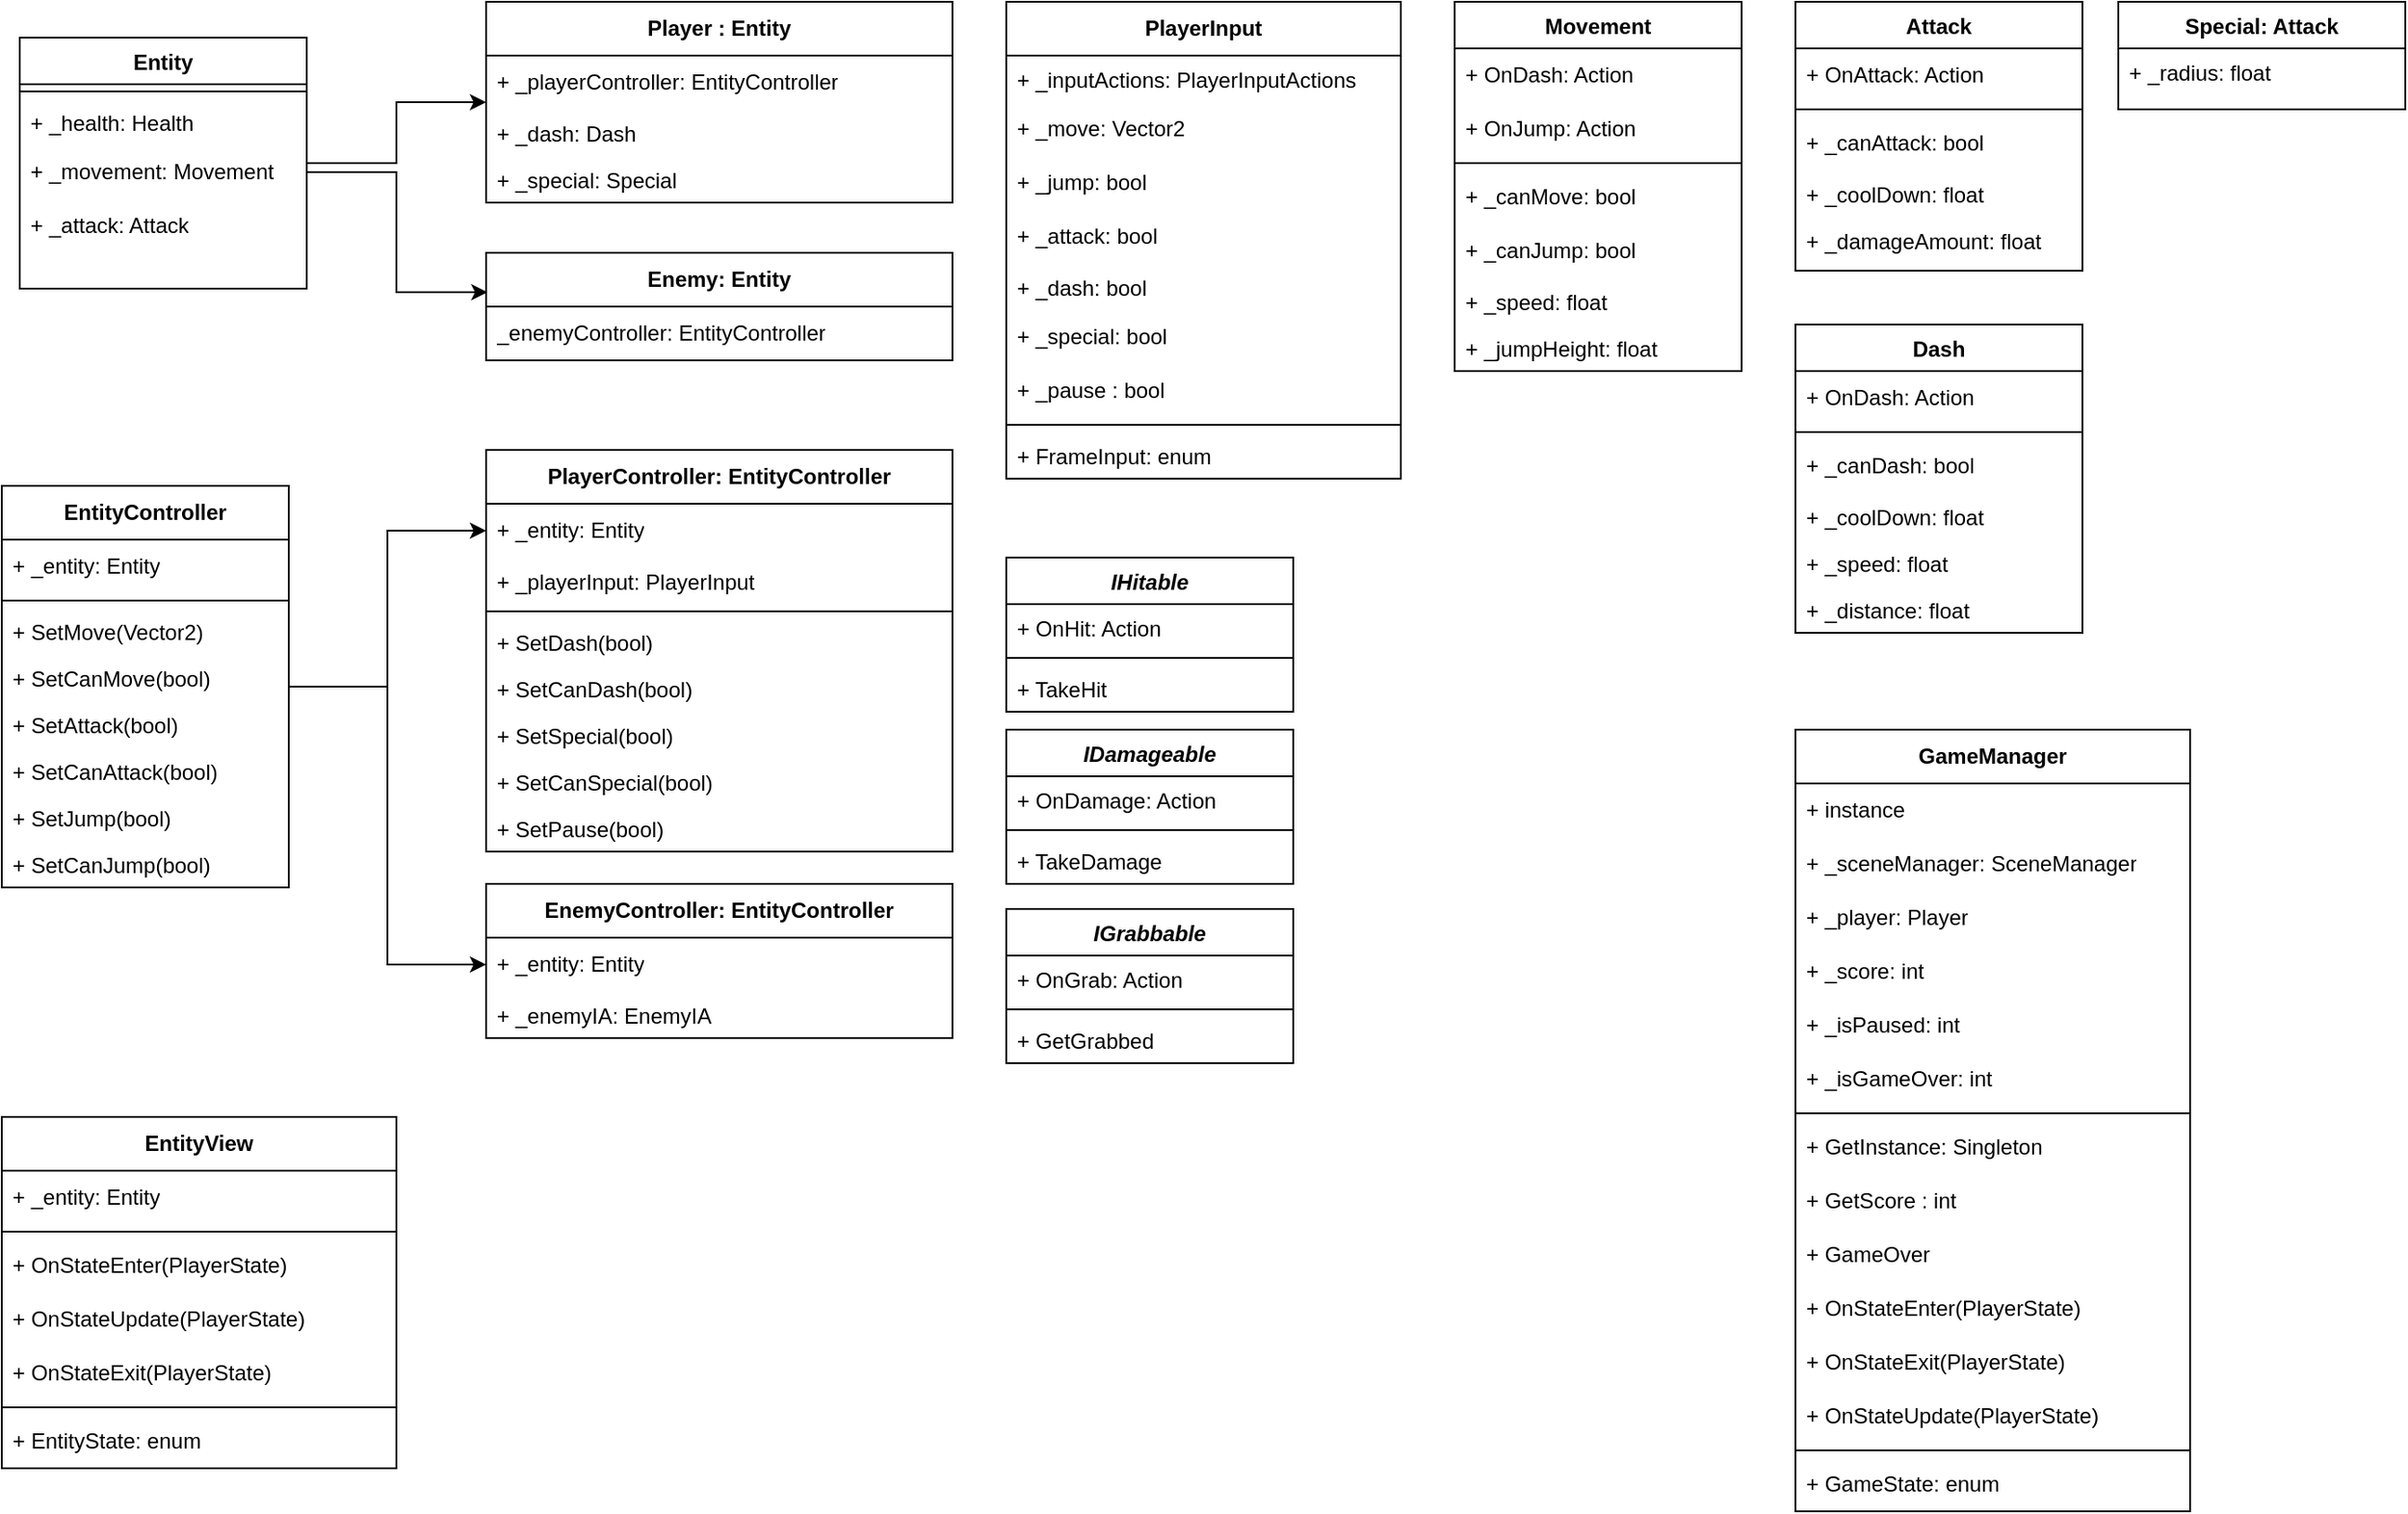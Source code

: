 <mxfile version="22.1.1" type="github">
  <diagram id="C5RBs43oDa-KdzZeNtuy" name="Page-1">
    <mxGraphModel dx="1434" dy="790" grid="1" gridSize="10" guides="1" tooltips="1" connect="1" arrows="1" fold="1" page="1" pageScale="1" pageWidth="827" pageHeight="1169" math="0" shadow="0">
      <root>
        <mxCell id="WIyWlLk6GJQsqaUBKTNV-0" />
        <mxCell id="WIyWlLk6GJQsqaUBKTNV-1" parent="WIyWlLk6GJQsqaUBKTNV-0" />
        <mxCell id="OidEc1CgMwrVslhreNSF-86" style="edgeStyle=orthogonalEdgeStyle;rounded=0;orthogonalLoop=1;jettySize=auto;html=1;exitX=1;exitY=0.5;exitDx=0;exitDy=0;" edge="1" parent="WIyWlLk6GJQsqaUBKTNV-1" source="zkfFHV4jXpPFQw0GAbJ--0" target="NKz7Ce9djxENSBI0j_IO-6">
          <mxGeometry relative="1" as="geometry" />
        </mxCell>
        <mxCell id="zkfFHV4jXpPFQw0GAbJ--0" value="Entity" style="swimlane;fontStyle=1;align=center;verticalAlign=top;childLayout=stackLayout;horizontal=1;startSize=26;horizontalStack=0;resizeParent=1;resizeLast=0;collapsible=1;marginBottom=0;rounded=0;shadow=0;strokeWidth=1;" parent="WIyWlLk6GJQsqaUBKTNV-1" vertex="1">
          <mxGeometry x="50" y="110" width="160" height="140" as="geometry">
            <mxRectangle x="230" y="140" width="160" height="26" as="alternateBounds" />
          </mxGeometry>
        </mxCell>
        <mxCell id="OidEc1CgMwrVslhreNSF-20" value="" style="line;strokeWidth=1;fillColor=none;align=left;verticalAlign=middle;spacingTop=-1;spacingLeft=3;spacingRight=3;rotatable=0;labelPosition=right;points=[];portConstraint=eastwest;strokeColor=inherit;" vertex="1" parent="zkfFHV4jXpPFQw0GAbJ--0">
          <mxGeometry y="26" width="160" height="8" as="geometry" />
        </mxCell>
        <mxCell id="zkfFHV4jXpPFQw0GAbJ--3" value="+ _health: Health" style="text;align=left;verticalAlign=top;spacingLeft=4;spacingRight=4;overflow=hidden;rotatable=0;points=[[0,0.5],[1,0.5]];portConstraint=eastwest;rounded=0;shadow=0;html=0;" parent="zkfFHV4jXpPFQw0GAbJ--0" vertex="1">
          <mxGeometry y="34" width="160" height="26" as="geometry" />
        </mxCell>
        <mxCell id="NKz7Ce9djxENSBI0j_IO-10" value="+ _movement: Movement" style="text;strokeColor=none;fillColor=none;align=left;verticalAlign=middle;spacingLeft=4;spacingRight=4;overflow=hidden;points=[[0,0.5],[1,0.5]];portConstraint=eastwest;rotatable=0;whiteSpace=wrap;html=1;" parent="zkfFHV4jXpPFQw0GAbJ--0" vertex="1">
          <mxGeometry y="60" width="160" height="30" as="geometry" />
        </mxCell>
        <mxCell id="OidEc1CgMwrVslhreNSF-67" value="+ _attack: Attack" style="text;strokeColor=none;fillColor=none;align=left;verticalAlign=middle;spacingLeft=4;spacingRight=4;overflow=hidden;points=[[0,0.5],[1,0.5]];portConstraint=eastwest;rotatable=0;whiteSpace=wrap;html=1;" vertex="1" parent="zkfFHV4jXpPFQw0GAbJ--0">
          <mxGeometry y="90" width="160" height="30" as="geometry" />
        </mxCell>
        <mxCell id="NKz7Ce9djxENSBI0j_IO-6" value="&lt;b&gt;Player : Entity&lt;/b&gt;" style="swimlane;fontStyle=0;childLayout=stackLayout;horizontal=1;startSize=30;horizontalStack=0;resizeParent=1;resizeParentMax=0;resizeLast=0;collapsible=1;marginBottom=0;whiteSpace=wrap;html=1;" parent="WIyWlLk6GJQsqaUBKTNV-1" vertex="1">
          <mxGeometry x="310" y="90" width="260" height="112" as="geometry" />
        </mxCell>
        <mxCell id="NKz7Ce9djxENSBI0j_IO-7" value="+ _playerController: EntityController" style="text;strokeColor=none;fillColor=none;align=left;verticalAlign=middle;spacingLeft=4;spacingRight=4;overflow=hidden;points=[[0,0.5],[1,0.5]];portConstraint=eastwest;rotatable=0;whiteSpace=wrap;html=1;" parent="NKz7Ce9djxENSBI0j_IO-6" vertex="1">
          <mxGeometry y="30" width="260" height="30" as="geometry" />
        </mxCell>
        <mxCell id="OidEc1CgMwrVslhreNSF-88" value="+ _dash: Dash" style="text;strokeColor=none;fillColor=none;align=left;verticalAlign=top;spacingLeft=4;spacingRight=4;overflow=hidden;rotatable=0;points=[[0,0.5],[1,0.5]];portConstraint=eastwest;whiteSpace=wrap;html=1;" vertex="1" parent="NKz7Ce9djxENSBI0j_IO-6">
          <mxGeometry y="60" width="260" height="26" as="geometry" />
        </mxCell>
        <mxCell id="OidEc1CgMwrVslhreNSF-109" value="+ _special: Special" style="text;strokeColor=none;fillColor=none;align=left;verticalAlign=top;spacingLeft=4;spacingRight=4;overflow=hidden;rotatable=0;points=[[0,0.5],[1,0.5]];portConstraint=eastwest;whiteSpace=wrap;html=1;" vertex="1" parent="NKz7Ce9djxENSBI0j_IO-6">
          <mxGeometry y="86" width="260" height="26" as="geometry" />
        </mxCell>
        <mxCell id="OidEc1CgMwrVslhreNSF-74" style="edgeStyle=orthogonalEdgeStyle;rounded=0;orthogonalLoop=1;jettySize=auto;html=1;exitX=1;exitY=0.5;exitDx=0;exitDy=0;entryX=0;entryY=0.5;entryDx=0;entryDy=0;" edge="1" parent="WIyWlLk6GJQsqaUBKTNV-1" source="NKz7Ce9djxENSBI0j_IO-11" target="OidEc1CgMwrVslhreNSF-54">
          <mxGeometry relative="1" as="geometry" />
        </mxCell>
        <mxCell id="OidEc1CgMwrVslhreNSF-75" style="edgeStyle=orthogonalEdgeStyle;rounded=0;orthogonalLoop=1;jettySize=auto;html=1;exitX=1;exitY=0.5;exitDx=0;exitDy=0;entryX=0;entryY=0.5;entryDx=0;entryDy=0;" edge="1" parent="WIyWlLk6GJQsqaUBKTNV-1" source="NKz7Ce9djxENSBI0j_IO-11" target="OidEc1CgMwrVslhreNSF-70">
          <mxGeometry relative="1" as="geometry" />
        </mxCell>
        <mxCell id="NKz7Ce9djxENSBI0j_IO-11" value="&lt;b&gt;EntityController&lt;/b&gt;" style="swimlane;fontStyle=0;childLayout=stackLayout;horizontal=1;startSize=30;horizontalStack=0;resizeParent=1;resizeParentMax=0;resizeLast=0;collapsible=1;marginBottom=0;whiteSpace=wrap;html=1;" parent="WIyWlLk6GJQsqaUBKTNV-1" vertex="1">
          <mxGeometry x="40" y="360" width="160" height="224" as="geometry" />
        </mxCell>
        <mxCell id="NKz7Ce9djxENSBI0j_IO-15" value="+ _entity: Entity" style="text;strokeColor=none;fillColor=none;align=left;verticalAlign=middle;spacingLeft=4;spacingRight=4;overflow=hidden;points=[[0,0.5],[1,0.5]];portConstraint=eastwest;rotatable=0;whiteSpace=wrap;html=1;" parent="NKz7Ce9djxENSBI0j_IO-11" vertex="1">
          <mxGeometry y="30" width="160" height="30" as="geometry" />
        </mxCell>
        <mxCell id="OidEc1CgMwrVslhreNSF-79" value="" style="line;strokeWidth=1;fillColor=none;align=left;verticalAlign=middle;spacingTop=-1;spacingLeft=3;spacingRight=3;rotatable=0;labelPosition=right;points=[];portConstraint=eastwest;strokeColor=inherit;" vertex="1" parent="NKz7Ce9djxENSBI0j_IO-11">
          <mxGeometry y="60" width="160" height="8" as="geometry" />
        </mxCell>
        <mxCell id="OidEc1CgMwrVslhreNSF-76" value="+ SetMove(Vector2)" style="text;strokeColor=none;fillColor=none;align=left;verticalAlign=top;spacingLeft=4;spacingRight=4;overflow=hidden;rotatable=0;points=[[0,0.5],[1,0.5]];portConstraint=eastwest;whiteSpace=wrap;html=1;" vertex="1" parent="NKz7Ce9djxENSBI0j_IO-11">
          <mxGeometry y="68" width="160" height="26" as="geometry" />
        </mxCell>
        <mxCell id="OidEc1CgMwrVslhreNSF-80" value="+ SetCanMove(bool)" style="text;strokeColor=none;fillColor=none;align=left;verticalAlign=top;spacingLeft=4;spacingRight=4;overflow=hidden;rotatable=0;points=[[0,0.5],[1,0.5]];portConstraint=eastwest;whiteSpace=wrap;html=1;" vertex="1" parent="NKz7Ce9djxENSBI0j_IO-11">
          <mxGeometry y="94" width="160" height="26" as="geometry" />
        </mxCell>
        <mxCell id="OidEc1CgMwrVslhreNSF-77" value="+ SetAttack(bool)" style="text;strokeColor=none;fillColor=none;align=left;verticalAlign=top;spacingLeft=4;spacingRight=4;overflow=hidden;rotatable=0;points=[[0,0.5],[1,0.5]];portConstraint=eastwest;whiteSpace=wrap;html=1;" vertex="1" parent="NKz7Ce9djxENSBI0j_IO-11">
          <mxGeometry y="120" width="160" height="26" as="geometry" />
        </mxCell>
        <mxCell id="OidEc1CgMwrVslhreNSF-78" value="+ SetCanAttack(bool)" style="text;strokeColor=none;fillColor=none;align=left;verticalAlign=top;spacingLeft=4;spacingRight=4;overflow=hidden;rotatable=0;points=[[0,0.5],[1,0.5]];portConstraint=eastwest;whiteSpace=wrap;html=1;" vertex="1" parent="NKz7Ce9djxENSBI0j_IO-11">
          <mxGeometry y="146" width="160" height="26" as="geometry" />
        </mxCell>
        <mxCell id="OidEc1CgMwrVslhreNSF-81" value="+ SetJump(bool)" style="text;strokeColor=none;fillColor=none;align=left;verticalAlign=top;spacingLeft=4;spacingRight=4;overflow=hidden;rotatable=0;points=[[0,0.5],[1,0.5]];portConstraint=eastwest;whiteSpace=wrap;html=1;" vertex="1" parent="NKz7Ce9djxENSBI0j_IO-11">
          <mxGeometry y="172" width="160" height="26" as="geometry" />
        </mxCell>
        <mxCell id="OidEc1CgMwrVslhreNSF-82" value="+ SetCanJump(bool)" style="text;strokeColor=none;fillColor=none;align=left;verticalAlign=top;spacingLeft=4;spacingRight=4;overflow=hidden;rotatable=0;points=[[0,0.5],[1,0.5]];portConstraint=eastwest;whiteSpace=wrap;html=1;" vertex="1" parent="NKz7Ce9djxENSBI0j_IO-11">
          <mxGeometry y="198" width="160" height="26" as="geometry" />
        </mxCell>
        <mxCell id="NKz7Ce9djxENSBI0j_IO-18" value="&lt;b&gt;Enemy: Entity&lt;/b&gt;" style="swimlane;fontStyle=0;childLayout=stackLayout;horizontal=1;startSize=30;horizontalStack=0;resizeParent=1;resizeParentMax=0;resizeLast=0;collapsible=1;marginBottom=0;whiteSpace=wrap;html=1;" parent="WIyWlLk6GJQsqaUBKTNV-1" vertex="1">
          <mxGeometry x="310" y="230" width="260" height="60" as="geometry" />
        </mxCell>
        <mxCell id="NKz7Ce9djxENSBI0j_IO-19" value="_enemyController: EntityController" style="text;strokeColor=none;fillColor=none;align=left;verticalAlign=middle;spacingLeft=4;spacingRight=4;overflow=hidden;points=[[0,0.5],[1,0.5]];portConstraint=eastwest;rotatable=0;whiteSpace=wrap;html=1;" parent="NKz7Ce9djxENSBI0j_IO-18" vertex="1">
          <mxGeometry y="30" width="260" height="30" as="geometry" />
        </mxCell>
        <mxCell id="NKz7Ce9djxENSBI0j_IO-24" value="&lt;b&gt;PlayerInput&lt;/b&gt;" style="swimlane;fontStyle=0;childLayout=stackLayout;horizontal=1;startSize=30;horizontalStack=0;resizeParent=1;resizeParentMax=0;resizeLast=0;collapsible=1;marginBottom=0;whiteSpace=wrap;html=1;" parent="WIyWlLk6GJQsqaUBKTNV-1" vertex="1">
          <mxGeometry x="600" y="90" width="220" height="266" as="geometry" />
        </mxCell>
        <mxCell id="OidEc1CgMwrVslhreNSF-44" value="+ _inputActions: PlayerInputActions" style="text;strokeColor=none;fillColor=none;align=left;verticalAlign=top;spacingLeft=4;spacingRight=4;overflow=hidden;rotatable=0;points=[[0,0.5],[1,0.5]];portConstraint=eastwest;whiteSpace=wrap;html=1;" vertex="1" parent="NKz7Ce9djxENSBI0j_IO-24">
          <mxGeometry y="30" width="220" height="26" as="geometry" />
        </mxCell>
        <mxCell id="NKz7Ce9djxENSBI0j_IO-25" value="+ _move: Vector2" style="text;strokeColor=none;fillColor=none;align=left;verticalAlign=middle;spacingLeft=4;spacingRight=4;overflow=hidden;points=[[0,0.5],[1,0.5]];portConstraint=eastwest;rotatable=0;whiteSpace=wrap;html=1;" parent="NKz7Ce9djxENSBI0j_IO-24" vertex="1">
          <mxGeometry y="56" width="220" height="30" as="geometry" />
        </mxCell>
        <mxCell id="NKz7Ce9djxENSBI0j_IO-26" value="+ _jump: bool" style="text;strokeColor=none;fillColor=none;align=left;verticalAlign=middle;spacingLeft=4;spacingRight=4;overflow=hidden;points=[[0,0.5],[1,0.5]];portConstraint=eastwest;rotatable=0;whiteSpace=wrap;html=1;" parent="NKz7Ce9djxENSBI0j_IO-24" vertex="1">
          <mxGeometry y="86" width="220" height="30" as="geometry" />
        </mxCell>
        <mxCell id="NKz7Ce9djxENSBI0j_IO-4" value="+ _attack: bool" style="text;strokeColor=none;fillColor=none;align=left;verticalAlign=middle;spacingLeft=4;spacingRight=4;overflow=hidden;points=[[0,0.5],[1,0.5]];portConstraint=eastwest;rotatable=0;whiteSpace=wrap;html=1;" parent="NKz7Ce9djxENSBI0j_IO-24" vertex="1">
          <mxGeometry y="116" width="220" height="30" as="geometry" />
        </mxCell>
        <mxCell id="OidEc1CgMwrVslhreNSF-22" value="+ _dash: bool" style="text;strokeColor=none;fillColor=none;align=left;verticalAlign=top;spacingLeft=4;spacingRight=4;overflow=hidden;rotatable=0;points=[[0,0.5],[1,0.5]];portConstraint=eastwest;whiteSpace=wrap;html=1;" vertex="1" parent="NKz7Ce9djxENSBI0j_IO-24">
          <mxGeometry y="146" width="220" height="26" as="geometry" />
        </mxCell>
        <mxCell id="NKz7Ce9djxENSBI0j_IO-5" value="+ _special: bool" style="text;strokeColor=none;fillColor=none;align=left;verticalAlign=middle;spacingLeft=4;spacingRight=4;overflow=hidden;points=[[0,0.5],[1,0.5]];portConstraint=eastwest;rotatable=0;whiteSpace=wrap;html=1;" parent="NKz7Ce9djxENSBI0j_IO-24" vertex="1">
          <mxGeometry y="172" width="220" height="30" as="geometry" />
        </mxCell>
        <mxCell id="NKz7Ce9djxENSBI0j_IO-3" value="+ _pause : bool" style="text;strokeColor=none;fillColor=none;align=left;verticalAlign=middle;spacingLeft=4;spacingRight=4;overflow=hidden;points=[[0,0.5],[1,0.5]];portConstraint=eastwest;rotatable=0;whiteSpace=wrap;html=1;" parent="NKz7Ce9djxENSBI0j_IO-24" vertex="1">
          <mxGeometry y="202" width="220" height="30" as="geometry" />
        </mxCell>
        <mxCell id="OidEc1CgMwrVslhreNSF-42" value="" style="line;strokeWidth=1;fillColor=none;align=left;verticalAlign=middle;spacingTop=-1;spacingLeft=3;spacingRight=3;rotatable=0;labelPosition=right;points=[];portConstraint=eastwest;strokeColor=inherit;" vertex="1" parent="NKz7Ce9djxENSBI0j_IO-24">
          <mxGeometry y="232" width="220" height="8" as="geometry" />
        </mxCell>
        <mxCell id="OidEc1CgMwrVslhreNSF-43" value="+ FrameInput: enum" style="text;strokeColor=none;fillColor=none;align=left;verticalAlign=top;spacingLeft=4;spacingRight=4;overflow=hidden;rotatable=0;points=[[0,0.5],[1,0.5]];portConstraint=eastwest;whiteSpace=wrap;html=1;" vertex="1" parent="NKz7Ce9djxENSBI0j_IO-24">
          <mxGeometry y="240" width="220" height="26" as="geometry" />
        </mxCell>
        <mxCell id="OidEc1CgMwrVslhreNSF-24" value="&lt;b&gt;EntityView&lt;/b&gt;" style="swimlane;fontStyle=0;childLayout=stackLayout;horizontal=1;startSize=30;horizontalStack=0;resizeParent=1;resizeParentMax=0;resizeLast=0;collapsible=1;marginBottom=0;whiteSpace=wrap;html=1;" vertex="1" parent="WIyWlLk6GJQsqaUBKTNV-1">
          <mxGeometry x="40" y="712" width="220" height="196" as="geometry" />
        </mxCell>
        <mxCell id="OidEc1CgMwrVslhreNSF-25" value="+ _entity: Entity" style="text;strokeColor=none;fillColor=none;align=left;verticalAlign=middle;spacingLeft=4;spacingRight=4;overflow=hidden;points=[[0,0.5],[1,0.5]];portConstraint=eastwest;rotatable=0;whiteSpace=wrap;html=1;" vertex="1" parent="OidEc1CgMwrVslhreNSF-24">
          <mxGeometry y="30" width="220" height="30" as="geometry" />
        </mxCell>
        <mxCell id="OidEc1CgMwrVslhreNSF-27" value="" style="line;strokeWidth=1;fillColor=none;align=left;verticalAlign=middle;spacingTop=-1;spacingLeft=3;spacingRight=3;rotatable=0;labelPosition=right;points=[];portConstraint=eastwest;strokeColor=inherit;" vertex="1" parent="OidEc1CgMwrVslhreNSF-24">
          <mxGeometry y="60" width="220" height="8" as="geometry" />
        </mxCell>
        <mxCell id="OidEc1CgMwrVslhreNSF-28" value="+ OnStateEnter(PlayerState)" style="text;strokeColor=none;fillColor=none;align=left;verticalAlign=middle;spacingLeft=4;spacingRight=4;overflow=hidden;points=[[0,0.5],[1,0.5]];portConstraint=eastwest;rotatable=0;whiteSpace=wrap;html=1;" vertex="1" parent="OidEc1CgMwrVslhreNSF-24">
          <mxGeometry y="68" width="220" height="30" as="geometry" />
        </mxCell>
        <mxCell id="OidEc1CgMwrVslhreNSF-30" value="+ OnStateUpdate(PlayerState)" style="text;strokeColor=none;fillColor=none;align=left;verticalAlign=middle;spacingLeft=4;spacingRight=4;overflow=hidden;points=[[0,0.5],[1,0.5]];portConstraint=eastwest;rotatable=0;whiteSpace=wrap;html=1;" vertex="1" parent="OidEc1CgMwrVslhreNSF-24">
          <mxGeometry y="98" width="220" height="30" as="geometry" />
        </mxCell>
        <mxCell id="OidEc1CgMwrVslhreNSF-29" value="+ OnStateExit(PlayerState)" style="text;strokeColor=none;fillColor=none;align=left;verticalAlign=middle;spacingLeft=4;spacingRight=4;overflow=hidden;points=[[0,0.5],[1,0.5]];portConstraint=eastwest;rotatable=0;whiteSpace=wrap;html=1;" vertex="1" parent="OidEc1CgMwrVslhreNSF-24">
          <mxGeometry y="128" width="220" height="30" as="geometry" />
        </mxCell>
        <mxCell id="OidEc1CgMwrVslhreNSF-32" value="" style="line;strokeWidth=1;fillColor=none;align=left;verticalAlign=middle;spacingTop=-1;spacingLeft=3;spacingRight=3;rotatable=0;labelPosition=right;points=[];portConstraint=eastwest;strokeColor=inherit;" vertex="1" parent="OidEc1CgMwrVslhreNSF-24">
          <mxGeometry y="158" width="220" height="8" as="geometry" />
        </mxCell>
        <mxCell id="OidEc1CgMwrVslhreNSF-31" value="+ EntityState: enum" style="text;strokeColor=none;fillColor=none;align=left;verticalAlign=middle;spacingLeft=4;spacingRight=4;overflow=hidden;points=[[0,0.5],[1,0.5]];portConstraint=eastwest;rotatable=0;whiteSpace=wrap;html=1;" vertex="1" parent="OidEc1CgMwrVslhreNSF-24">
          <mxGeometry y="166" width="220" height="30" as="geometry" />
        </mxCell>
        <mxCell id="OidEc1CgMwrVslhreNSF-46" value="Movement" style="swimlane;fontStyle=1;align=center;verticalAlign=top;childLayout=stackLayout;horizontal=1;startSize=26;horizontalStack=0;resizeParent=1;resizeLast=0;collapsible=1;marginBottom=0;rounded=0;shadow=0;strokeWidth=1;" vertex="1" parent="WIyWlLk6GJQsqaUBKTNV-1">
          <mxGeometry x="850" y="90" width="160" height="206" as="geometry">
            <mxRectangle x="230" y="140" width="160" height="26" as="alternateBounds" />
          </mxGeometry>
        </mxCell>
        <mxCell id="OidEc1CgMwrVslhreNSF-23" value="+ OnDash: Action" style="text;strokeColor=none;fillColor=none;align=left;verticalAlign=middle;spacingLeft=4;spacingRight=4;overflow=hidden;points=[[0,0.5],[1,0.5]];portConstraint=eastwest;rotatable=0;whiteSpace=wrap;html=1;" vertex="1" parent="OidEc1CgMwrVslhreNSF-46">
          <mxGeometry y="26" width="160" height="30" as="geometry" />
        </mxCell>
        <mxCell id="OidEc1CgMwrVslhreNSF-14" value="+ OnJump: Action" style="text;strokeColor=none;fillColor=none;align=left;verticalAlign=middle;spacingLeft=4;spacingRight=4;overflow=hidden;points=[[0,0.5],[1,0.5]];portConstraint=eastwest;rotatable=0;whiteSpace=wrap;html=1;" vertex="1" parent="OidEc1CgMwrVslhreNSF-46">
          <mxGeometry y="56" width="160" height="30" as="geometry" />
        </mxCell>
        <mxCell id="OidEc1CgMwrVslhreNSF-57" value="" style="line;strokeWidth=1;fillColor=none;align=left;verticalAlign=middle;spacingTop=-1;spacingLeft=3;spacingRight=3;rotatable=0;labelPosition=right;points=[];portConstraint=eastwest;strokeColor=inherit;" vertex="1" parent="OidEc1CgMwrVslhreNSF-46">
          <mxGeometry y="86" width="160" height="8" as="geometry" />
        </mxCell>
        <mxCell id="OidEc1CgMwrVslhreNSF-48" value="+ _canMove: bool" style="text;strokeColor=none;fillColor=none;align=left;verticalAlign=middle;spacingLeft=4;spacingRight=4;overflow=hidden;points=[[0,0.5],[1,0.5]];portConstraint=eastwest;rotatable=0;whiteSpace=wrap;html=1;" vertex="1" parent="OidEc1CgMwrVslhreNSF-46">
          <mxGeometry y="94" width="160" height="30" as="geometry" />
        </mxCell>
        <mxCell id="OidEc1CgMwrVslhreNSF-50" value="+ _canJump: bool" style="text;strokeColor=none;fillColor=none;align=left;verticalAlign=middle;spacingLeft=4;spacingRight=4;overflow=hidden;points=[[0,0.5],[1,0.5]];portConstraint=eastwest;rotatable=0;whiteSpace=wrap;html=1;" vertex="1" parent="OidEc1CgMwrVslhreNSF-46">
          <mxGeometry y="124" width="160" height="30" as="geometry" />
        </mxCell>
        <mxCell id="OidEc1CgMwrVslhreNSF-47" value="+ _speed: float" style="text;align=left;verticalAlign=top;spacingLeft=4;spacingRight=4;overflow=hidden;rotatable=0;points=[[0,0.5],[1,0.5]];portConstraint=eastwest;rounded=0;shadow=0;html=0;" vertex="1" parent="OidEc1CgMwrVslhreNSF-46">
          <mxGeometry y="154" width="160" height="26" as="geometry" />
        </mxCell>
        <mxCell id="OidEc1CgMwrVslhreNSF-49" value="+ _jumpHeight: float" style="text;align=left;verticalAlign=top;spacingLeft=4;spacingRight=4;overflow=hidden;rotatable=0;points=[[0,0.5],[1,0.5]];portConstraint=eastwest;rounded=0;shadow=0;html=0;" vertex="1" parent="OidEc1CgMwrVslhreNSF-46">
          <mxGeometry y="180" width="160" height="26" as="geometry" />
        </mxCell>
        <mxCell id="OidEc1CgMwrVslhreNSF-53" value="&lt;b&gt;PlayerController: EntityController&lt;/b&gt;" style="swimlane;fontStyle=0;childLayout=stackLayout;horizontal=1;startSize=30;horizontalStack=0;resizeParent=1;resizeParentMax=0;resizeLast=0;collapsible=1;marginBottom=0;whiteSpace=wrap;html=1;" vertex="1" parent="WIyWlLk6GJQsqaUBKTNV-1">
          <mxGeometry x="310" y="340" width="260" height="224" as="geometry" />
        </mxCell>
        <mxCell id="OidEc1CgMwrVslhreNSF-54" value="+ _entity: Entity" style="text;strokeColor=none;fillColor=none;align=left;verticalAlign=middle;spacingLeft=4;spacingRight=4;overflow=hidden;points=[[0,0.5],[1,0.5]];portConstraint=eastwest;rotatable=0;whiteSpace=wrap;html=1;" vertex="1" parent="OidEc1CgMwrVslhreNSF-53">
          <mxGeometry y="30" width="260" height="30" as="geometry" />
        </mxCell>
        <mxCell id="OidEc1CgMwrVslhreNSF-55" value="+ _playerInput: PlayerInput" style="text;strokeColor=none;fillColor=none;align=left;verticalAlign=top;spacingLeft=4;spacingRight=4;overflow=hidden;rotatable=0;points=[[0,0.5],[1,0.5]];portConstraint=eastwest;whiteSpace=wrap;html=1;" vertex="1" parent="OidEc1CgMwrVslhreNSF-53">
          <mxGeometry y="60" width="260" height="26" as="geometry" />
        </mxCell>
        <mxCell id="OidEc1CgMwrVslhreNSF-85" value="" style="line;strokeWidth=1;fillColor=none;align=left;verticalAlign=middle;spacingTop=-1;spacingLeft=3;spacingRight=3;rotatable=0;labelPosition=right;points=[];portConstraint=eastwest;strokeColor=inherit;" vertex="1" parent="OidEc1CgMwrVslhreNSF-53">
          <mxGeometry y="86" width="260" height="8" as="geometry" />
        </mxCell>
        <mxCell id="OidEc1CgMwrVslhreNSF-83" value="+ SetDash(bool)" style="text;strokeColor=none;fillColor=none;align=left;verticalAlign=top;spacingLeft=4;spacingRight=4;overflow=hidden;rotatable=0;points=[[0,0.5],[1,0.5]];portConstraint=eastwest;whiteSpace=wrap;html=1;" vertex="1" parent="OidEc1CgMwrVslhreNSF-53">
          <mxGeometry y="94" width="260" height="26" as="geometry" />
        </mxCell>
        <mxCell id="OidEc1CgMwrVslhreNSF-84" value="+ SetCanDash(bool)" style="text;strokeColor=none;fillColor=none;align=left;verticalAlign=top;spacingLeft=4;spacingRight=4;overflow=hidden;rotatable=0;points=[[0,0.5],[1,0.5]];portConstraint=eastwest;whiteSpace=wrap;html=1;" vertex="1" parent="OidEc1CgMwrVslhreNSF-53">
          <mxGeometry y="120" width="260" height="26" as="geometry" />
        </mxCell>
        <mxCell id="OidEc1CgMwrVslhreNSF-120" value="+ SetSpecial(bool)" style="text;strokeColor=none;fillColor=none;align=left;verticalAlign=top;spacingLeft=4;spacingRight=4;overflow=hidden;rotatable=0;points=[[0,0.5],[1,0.5]];portConstraint=eastwest;whiteSpace=wrap;html=1;" vertex="1" parent="OidEc1CgMwrVslhreNSF-53">
          <mxGeometry y="146" width="260" height="26" as="geometry" />
        </mxCell>
        <mxCell id="OidEc1CgMwrVslhreNSF-121" value="+ SetCanSpecial(bool)" style="text;strokeColor=none;fillColor=none;align=left;verticalAlign=top;spacingLeft=4;spacingRight=4;overflow=hidden;rotatable=0;points=[[0,0.5],[1,0.5]];portConstraint=eastwest;whiteSpace=wrap;html=1;" vertex="1" parent="OidEc1CgMwrVslhreNSF-53">
          <mxGeometry y="172" width="260" height="26" as="geometry" />
        </mxCell>
        <mxCell id="OidEc1CgMwrVslhreNSF-122" value="+ SetPause(bool)" style="text;strokeColor=none;fillColor=none;align=left;verticalAlign=top;spacingLeft=4;spacingRight=4;overflow=hidden;rotatable=0;points=[[0,0.5],[1,0.5]];portConstraint=eastwest;whiteSpace=wrap;html=1;" vertex="1" parent="OidEc1CgMwrVslhreNSF-53">
          <mxGeometry y="198" width="260" height="26" as="geometry" />
        </mxCell>
        <mxCell id="OidEc1CgMwrVslhreNSF-58" value="Attack" style="swimlane;fontStyle=1;align=center;verticalAlign=top;childLayout=stackLayout;horizontal=1;startSize=26;horizontalStack=0;resizeParent=1;resizeLast=0;collapsible=1;marginBottom=0;rounded=0;shadow=0;strokeWidth=1;" vertex="1" parent="WIyWlLk6GJQsqaUBKTNV-1">
          <mxGeometry x="1040" y="90" width="160" height="150" as="geometry">
            <mxRectangle x="230" y="140" width="160" height="26" as="alternateBounds" />
          </mxGeometry>
        </mxCell>
        <mxCell id="NKz7Ce9djxENSBI0j_IO-13" value="+ OnAttack: Action" style="text;strokeColor=none;fillColor=none;align=left;verticalAlign=middle;spacingLeft=4;spacingRight=4;overflow=hidden;points=[[0,0.5],[1,0.5]];portConstraint=eastwest;rotatable=0;whiteSpace=wrap;html=1;" parent="OidEc1CgMwrVslhreNSF-58" vertex="1">
          <mxGeometry y="26" width="160" height="30" as="geometry" />
        </mxCell>
        <mxCell id="OidEc1CgMwrVslhreNSF-61" value="" style="line;strokeWidth=1;fillColor=none;align=left;verticalAlign=middle;spacingTop=-1;spacingLeft=3;spacingRight=3;rotatable=0;labelPosition=right;points=[];portConstraint=eastwest;strokeColor=inherit;" vertex="1" parent="OidEc1CgMwrVslhreNSF-58">
          <mxGeometry y="56" width="160" height="8" as="geometry" />
        </mxCell>
        <mxCell id="OidEc1CgMwrVslhreNSF-62" value="+ _canAttack: bool" style="text;strokeColor=none;fillColor=none;align=left;verticalAlign=middle;spacingLeft=4;spacingRight=4;overflow=hidden;points=[[0,0.5],[1,0.5]];portConstraint=eastwest;rotatable=0;whiteSpace=wrap;html=1;" vertex="1" parent="OidEc1CgMwrVslhreNSF-58">
          <mxGeometry y="64" width="160" height="30" as="geometry" />
        </mxCell>
        <mxCell id="OidEc1CgMwrVslhreNSF-65" value="+ _coolDown: float" style="text;align=left;verticalAlign=top;spacingLeft=4;spacingRight=4;overflow=hidden;rotatable=0;points=[[0,0.5],[1,0.5]];portConstraint=eastwest;rounded=0;shadow=0;html=0;" vertex="1" parent="OidEc1CgMwrVslhreNSF-58">
          <mxGeometry y="94" width="160" height="26" as="geometry" />
        </mxCell>
        <mxCell id="OidEc1CgMwrVslhreNSF-116" value="+ _damageAmount: float" style="text;align=left;verticalAlign=top;spacingLeft=4;spacingRight=4;overflow=hidden;rotatable=0;points=[[0,0.5],[1,0.5]];portConstraint=eastwest;rounded=0;shadow=0;html=0;" vertex="1" parent="OidEc1CgMwrVslhreNSF-58">
          <mxGeometry y="120" width="160" height="26" as="geometry" />
        </mxCell>
        <mxCell id="OidEc1CgMwrVslhreNSF-69" value="&lt;b&gt;EnemyController: EntityController&lt;/b&gt;" style="swimlane;fontStyle=0;childLayout=stackLayout;horizontal=1;startSize=30;horizontalStack=0;resizeParent=1;resizeParentMax=0;resizeLast=0;collapsible=1;marginBottom=0;whiteSpace=wrap;html=1;" vertex="1" parent="WIyWlLk6GJQsqaUBKTNV-1">
          <mxGeometry x="310" y="582" width="260" height="86" as="geometry" />
        </mxCell>
        <mxCell id="OidEc1CgMwrVslhreNSF-70" value="+ _entity: Entity" style="text;strokeColor=none;fillColor=none;align=left;verticalAlign=middle;spacingLeft=4;spacingRight=4;overflow=hidden;points=[[0,0.5],[1,0.5]];portConstraint=eastwest;rotatable=0;whiteSpace=wrap;html=1;" vertex="1" parent="OidEc1CgMwrVslhreNSF-69">
          <mxGeometry y="30" width="260" height="30" as="geometry" />
        </mxCell>
        <mxCell id="OidEc1CgMwrVslhreNSF-71" value="+ _enemyIA: EnemyIA" style="text;strokeColor=none;fillColor=none;align=left;verticalAlign=top;spacingLeft=4;spacingRight=4;overflow=hidden;rotatable=0;points=[[0,0.5],[1,0.5]];portConstraint=eastwest;whiteSpace=wrap;html=1;" vertex="1" parent="OidEc1CgMwrVslhreNSF-69">
          <mxGeometry y="60" width="260" height="26" as="geometry" />
        </mxCell>
        <mxCell id="OidEc1CgMwrVslhreNSF-89" style="edgeStyle=orthogonalEdgeStyle;rounded=0;orthogonalLoop=1;jettySize=auto;html=1;exitX=1;exitY=0.5;exitDx=0;exitDy=0;entryX=0.003;entryY=0.367;entryDx=0;entryDy=0;entryPerimeter=0;" edge="1" parent="WIyWlLk6GJQsqaUBKTNV-1" source="NKz7Ce9djxENSBI0j_IO-10" target="NKz7Ce9djxENSBI0j_IO-18">
          <mxGeometry relative="1" as="geometry" />
        </mxCell>
        <mxCell id="OidEc1CgMwrVslhreNSF-90" value="Dash" style="swimlane;fontStyle=1;align=center;verticalAlign=top;childLayout=stackLayout;horizontal=1;startSize=26;horizontalStack=0;resizeParent=1;resizeLast=0;collapsible=1;marginBottom=0;rounded=0;shadow=0;strokeWidth=1;" vertex="1" parent="WIyWlLk6GJQsqaUBKTNV-1">
          <mxGeometry x="1040" y="270" width="160" height="172" as="geometry">
            <mxRectangle x="230" y="140" width="160" height="26" as="alternateBounds" />
          </mxGeometry>
        </mxCell>
        <mxCell id="OidEc1CgMwrVslhreNSF-91" value="+ OnDash: Action" style="text;strokeColor=none;fillColor=none;align=left;verticalAlign=middle;spacingLeft=4;spacingRight=4;overflow=hidden;points=[[0,0.5],[1,0.5]];portConstraint=eastwest;rotatable=0;whiteSpace=wrap;html=1;" vertex="1" parent="OidEc1CgMwrVslhreNSF-90">
          <mxGeometry y="26" width="160" height="30" as="geometry" />
        </mxCell>
        <mxCell id="OidEc1CgMwrVslhreNSF-92" value="" style="line;strokeWidth=1;fillColor=none;align=left;verticalAlign=middle;spacingTop=-1;spacingLeft=3;spacingRight=3;rotatable=0;labelPosition=right;points=[];portConstraint=eastwest;strokeColor=inherit;" vertex="1" parent="OidEc1CgMwrVslhreNSF-90">
          <mxGeometry y="56" width="160" height="8" as="geometry" />
        </mxCell>
        <mxCell id="OidEc1CgMwrVslhreNSF-93" value="+ _canDash: bool" style="text;strokeColor=none;fillColor=none;align=left;verticalAlign=middle;spacingLeft=4;spacingRight=4;overflow=hidden;points=[[0,0.5],[1,0.5]];portConstraint=eastwest;rotatable=0;whiteSpace=wrap;html=1;" vertex="1" parent="OidEc1CgMwrVslhreNSF-90">
          <mxGeometry y="64" width="160" height="30" as="geometry" />
        </mxCell>
        <mxCell id="OidEc1CgMwrVslhreNSF-94" value="+ _coolDown: float" style="text;align=left;verticalAlign=top;spacingLeft=4;spacingRight=4;overflow=hidden;rotatable=0;points=[[0,0.5],[1,0.5]];portConstraint=eastwest;rounded=0;shadow=0;html=0;" vertex="1" parent="OidEc1CgMwrVslhreNSF-90">
          <mxGeometry y="94" width="160" height="26" as="geometry" />
        </mxCell>
        <mxCell id="OidEc1CgMwrVslhreNSF-95" value="+ _speed: float" style="text;align=left;verticalAlign=top;spacingLeft=4;spacingRight=4;overflow=hidden;rotatable=0;points=[[0,0.5],[1,0.5]];portConstraint=eastwest;rounded=0;shadow=0;html=0;" vertex="1" parent="OidEc1CgMwrVslhreNSF-90">
          <mxGeometry y="120" width="160" height="26" as="geometry" />
        </mxCell>
        <mxCell id="OidEc1CgMwrVslhreNSF-96" value="+ _distance: float" style="text;align=left;verticalAlign=top;spacingLeft=4;spacingRight=4;overflow=hidden;rotatable=0;points=[[0,0.5],[1,0.5]];portConstraint=eastwest;rounded=0;shadow=0;html=0;" vertex="1" parent="OidEc1CgMwrVslhreNSF-90">
          <mxGeometry y="146" width="160" height="26" as="geometry" />
        </mxCell>
        <mxCell id="OidEc1CgMwrVslhreNSF-97" value="&lt;i&gt;IHitable&lt;/i&gt;" style="swimlane;fontStyle=1;align=center;verticalAlign=top;childLayout=stackLayout;horizontal=1;startSize=26;horizontalStack=0;resizeParent=1;resizeParentMax=0;resizeLast=0;collapsible=1;marginBottom=0;whiteSpace=wrap;html=1;" vertex="1" parent="WIyWlLk6GJQsqaUBKTNV-1">
          <mxGeometry x="600" y="400" width="160" height="86" as="geometry" />
        </mxCell>
        <mxCell id="OidEc1CgMwrVslhreNSF-98" value="+ OnHit: Action" style="text;strokeColor=none;fillColor=none;align=left;verticalAlign=top;spacingLeft=4;spacingRight=4;overflow=hidden;rotatable=0;points=[[0,0.5],[1,0.5]];portConstraint=eastwest;whiteSpace=wrap;html=1;" vertex="1" parent="OidEc1CgMwrVslhreNSF-97">
          <mxGeometry y="26" width="160" height="26" as="geometry" />
        </mxCell>
        <mxCell id="OidEc1CgMwrVslhreNSF-99" value="" style="line;strokeWidth=1;fillColor=none;align=left;verticalAlign=middle;spacingTop=-1;spacingLeft=3;spacingRight=3;rotatable=0;labelPosition=right;points=[];portConstraint=eastwest;strokeColor=inherit;" vertex="1" parent="OidEc1CgMwrVslhreNSF-97">
          <mxGeometry y="52" width="160" height="8" as="geometry" />
        </mxCell>
        <mxCell id="OidEc1CgMwrVslhreNSF-100" value="+ TakeHit" style="text;strokeColor=none;fillColor=none;align=left;verticalAlign=top;spacingLeft=4;spacingRight=4;overflow=hidden;rotatable=0;points=[[0,0.5],[1,0.5]];portConstraint=eastwest;whiteSpace=wrap;html=1;" vertex="1" parent="OidEc1CgMwrVslhreNSF-97">
          <mxGeometry y="60" width="160" height="26" as="geometry" />
        </mxCell>
        <mxCell id="OidEc1CgMwrVslhreNSF-101" value="&lt;i&gt;IDamageable&lt;/i&gt;" style="swimlane;fontStyle=1;align=center;verticalAlign=top;childLayout=stackLayout;horizontal=1;startSize=26;horizontalStack=0;resizeParent=1;resizeParentMax=0;resizeLast=0;collapsible=1;marginBottom=0;whiteSpace=wrap;html=1;" vertex="1" parent="WIyWlLk6GJQsqaUBKTNV-1">
          <mxGeometry x="600" y="496" width="160" height="86" as="geometry" />
        </mxCell>
        <mxCell id="OidEc1CgMwrVslhreNSF-102" value="+ OnDamage: Action" style="text;strokeColor=none;fillColor=none;align=left;verticalAlign=top;spacingLeft=4;spacingRight=4;overflow=hidden;rotatable=0;points=[[0,0.5],[1,0.5]];portConstraint=eastwest;whiteSpace=wrap;html=1;" vertex="1" parent="OidEc1CgMwrVslhreNSF-101">
          <mxGeometry y="26" width="160" height="26" as="geometry" />
        </mxCell>
        <mxCell id="OidEc1CgMwrVslhreNSF-103" value="" style="line;strokeWidth=1;fillColor=none;align=left;verticalAlign=middle;spacingTop=-1;spacingLeft=3;spacingRight=3;rotatable=0;labelPosition=right;points=[];portConstraint=eastwest;strokeColor=inherit;" vertex="1" parent="OidEc1CgMwrVslhreNSF-101">
          <mxGeometry y="52" width="160" height="8" as="geometry" />
        </mxCell>
        <mxCell id="OidEc1CgMwrVslhreNSF-104" value="+ TakeDamage" style="text;strokeColor=none;fillColor=none;align=left;verticalAlign=top;spacingLeft=4;spacingRight=4;overflow=hidden;rotatable=0;points=[[0,0.5],[1,0.5]];portConstraint=eastwest;whiteSpace=wrap;html=1;" vertex="1" parent="OidEc1CgMwrVslhreNSF-101">
          <mxGeometry y="60" width="160" height="26" as="geometry" />
        </mxCell>
        <mxCell id="OidEc1CgMwrVslhreNSF-105" value="&lt;i&gt;IGrabbable&lt;/i&gt;" style="swimlane;fontStyle=1;align=center;verticalAlign=top;childLayout=stackLayout;horizontal=1;startSize=26;horizontalStack=0;resizeParent=1;resizeParentMax=0;resizeLast=0;collapsible=1;marginBottom=0;whiteSpace=wrap;html=1;" vertex="1" parent="WIyWlLk6GJQsqaUBKTNV-1">
          <mxGeometry x="600" y="596" width="160" height="86" as="geometry" />
        </mxCell>
        <mxCell id="OidEc1CgMwrVslhreNSF-106" value="+ OnGrab: Action" style="text;strokeColor=none;fillColor=none;align=left;verticalAlign=top;spacingLeft=4;spacingRight=4;overflow=hidden;rotatable=0;points=[[0,0.5],[1,0.5]];portConstraint=eastwest;whiteSpace=wrap;html=1;" vertex="1" parent="OidEc1CgMwrVslhreNSF-105">
          <mxGeometry y="26" width="160" height="26" as="geometry" />
        </mxCell>
        <mxCell id="OidEc1CgMwrVslhreNSF-107" value="" style="line;strokeWidth=1;fillColor=none;align=left;verticalAlign=middle;spacingTop=-1;spacingLeft=3;spacingRight=3;rotatable=0;labelPosition=right;points=[];portConstraint=eastwest;strokeColor=inherit;" vertex="1" parent="OidEc1CgMwrVslhreNSF-105">
          <mxGeometry y="52" width="160" height="8" as="geometry" />
        </mxCell>
        <mxCell id="OidEc1CgMwrVslhreNSF-108" value="+ GetGrabbed" style="text;strokeColor=none;fillColor=none;align=left;verticalAlign=top;spacingLeft=4;spacingRight=4;overflow=hidden;rotatable=0;points=[[0,0.5],[1,0.5]];portConstraint=eastwest;whiteSpace=wrap;html=1;" vertex="1" parent="OidEc1CgMwrVslhreNSF-105">
          <mxGeometry y="60" width="160" height="26" as="geometry" />
        </mxCell>
        <mxCell id="OidEc1CgMwrVslhreNSF-110" value="Special: Attack" style="swimlane;fontStyle=1;align=center;verticalAlign=top;childLayout=stackLayout;horizontal=1;startSize=26;horizontalStack=0;resizeParent=1;resizeLast=0;collapsible=1;marginBottom=0;rounded=0;shadow=0;strokeWidth=1;" vertex="1" parent="WIyWlLk6GJQsqaUBKTNV-1">
          <mxGeometry x="1220" y="90" width="160" height="60" as="geometry">
            <mxRectangle x="230" y="140" width="160" height="26" as="alternateBounds" />
          </mxGeometry>
        </mxCell>
        <mxCell id="OidEc1CgMwrVslhreNSF-119" value="+ _radius: float" style="text;align=left;verticalAlign=top;spacingLeft=4;spacingRight=4;overflow=hidden;rotatable=0;points=[[0,0.5],[1,0.5]];portConstraint=eastwest;rounded=0;shadow=0;html=0;" vertex="1" parent="OidEc1CgMwrVslhreNSF-110">
          <mxGeometry y="26" width="160" height="26" as="geometry" />
        </mxCell>
        <mxCell id="OidEc1CgMwrVslhreNSF-123" value="&lt;b&gt;GameManager&lt;/b&gt;" style="swimlane;fontStyle=0;childLayout=stackLayout;horizontal=1;startSize=30;horizontalStack=0;resizeParent=1;resizeParentMax=0;resizeLast=0;collapsible=1;marginBottom=0;whiteSpace=wrap;html=1;" vertex="1" parent="WIyWlLk6GJQsqaUBKTNV-1">
          <mxGeometry x="1040" y="496" width="220" height="436" as="geometry" />
        </mxCell>
        <mxCell id="OidEc1CgMwrVslhreNSF-140" value="+ instance" style="text;strokeColor=none;fillColor=none;align=left;verticalAlign=middle;spacingLeft=4;spacingRight=4;overflow=hidden;points=[[0,0.5],[1,0.5]];portConstraint=eastwest;rotatable=0;whiteSpace=wrap;html=1;" vertex="1" parent="OidEc1CgMwrVslhreNSF-123">
          <mxGeometry y="30" width="220" height="30" as="geometry" />
        </mxCell>
        <mxCell id="OidEc1CgMwrVslhreNSF-146" value="+ _sceneManager: SceneManager" style="text;strokeColor=none;fillColor=none;align=left;verticalAlign=middle;spacingLeft=4;spacingRight=4;overflow=hidden;points=[[0,0.5],[1,0.5]];portConstraint=eastwest;rotatable=0;whiteSpace=wrap;html=1;" vertex="1" parent="OidEc1CgMwrVslhreNSF-123">
          <mxGeometry y="60" width="220" height="30" as="geometry" />
        </mxCell>
        <mxCell id="OidEc1CgMwrVslhreNSF-133" value="+ _player: Player" style="text;strokeColor=none;fillColor=none;align=left;verticalAlign=middle;spacingLeft=4;spacingRight=4;overflow=hidden;points=[[0,0.5],[1,0.5]];portConstraint=eastwest;rotatable=0;whiteSpace=wrap;html=1;" vertex="1" parent="OidEc1CgMwrVslhreNSF-123">
          <mxGeometry y="90" width="220" height="30" as="geometry" />
        </mxCell>
        <mxCell id="OidEc1CgMwrVslhreNSF-139" value="+ _score: int" style="text;strokeColor=none;fillColor=none;align=left;verticalAlign=middle;spacingLeft=4;spacingRight=4;overflow=hidden;points=[[0,0.5],[1,0.5]];portConstraint=eastwest;rotatable=0;whiteSpace=wrap;html=1;" vertex="1" parent="OidEc1CgMwrVslhreNSF-123">
          <mxGeometry y="120" width="220" height="30" as="geometry" />
        </mxCell>
        <mxCell id="OidEc1CgMwrVslhreNSF-144" value="+ _isPaused: int" style="text;strokeColor=none;fillColor=none;align=left;verticalAlign=middle;spacingLeft=4;spacingRight=4;overflow=hidden;points=[[0,0.5],[1,0.5]];portConstraint=eastwest;rotatable=0;whiteSpace=wrap;html=1;" vertex="1" parent="OidEc1CgMwrVslhreNSF-123">
          <mxGeometry y="150" width="220" height="30" as="geometry" />
        </mxCell>
        <mxCell id="OidEc1CgMwrVslhreNSF-145" value="+ _isGameOver: int" style="text;strokeColor=none;fillColor=none;align=left;verticalAlign=middle;spacingLeft=4;spacingRight=4;overflow=hidden;points=[[0,0.5],[1,0.5]];portConstraint=eastwest;rotatable=0;whiteSpace=wrap;html=1;" vertex="1" parent="OidEc1CgMwrVslhreNSF-123">
          <mxGeometry y="180" width="220" height="30" as="geometry" />
        </mxCell>
        <mxCell id="OidEc1CgMwrVslhreNSF-138" value="" style="line;strokeWidth=1;fillColor=none;align=left;verticalAlign=middle;spacingTop=-1;spacingLeft=3;spacingRight=3;rotatable=0;labelPosition=right;points=[];portConstraint=eastwest;strokeColor=inherit;" vertex="1" parent="OidEc1CgMwrVslhreNSF-123">
          <mxGeometry y="210" width="220" height="8" as="geometry" />
        </mxCell>
        <mxCell id="OidEc1CgMwrVslhreNSF-142" value="+ GetInstance: Singleton" style="text;strokeColor=none;fillColor=none;align=left;verticalAlign=middle;spacingLeft=4;spacingRight=4;overflow=hidden;points=[[0,0.5],[1,0.5]];portConstraint=eastwest;rotatable=0;whiteSpace=wrap;html=1;" vertex="1" parent="OidEc1CgMwrVslhreNSF-123">
          <mxGeometry y="218" width="220" height="30" as="geometry" />
        </mxCell>
        <mxCell id="OidEc1CgMwrVslhreNSF-141" value="+ GetScore : int" style="text;strokeColor=none;fillColor=none;align=left;verticalAlign=middle;spacingLeft=4;spacingRight=4;overflow=hidden;points=[[0,0.5],[1,0.5]];portConstraint=eastwest;rotatable=0;whiteSpace=wrap;html=1;" vertex="1" parent="OidEc1CgMwrVslhreNSF-123">
          <mxGeometry y="248" width="220" height="30" as="geometry" />
        </mxCell>
        <mxCell id="OidEc1CgMwrVslhreNSF-143" value="+ GameOver" style="text;strokeColor=none;fillColor=none;align=left;verticalAlign=middle;spacingLeft=4;spacingRight=4;overflow=hidden;points=[[0,0.5],[1,0.5]];portConstraint=eastwest;rotatable=0;whiteSpace=wrap;html=1;" vertex="1" parent="OidEc1CgMwrVslhreNSF-123">
          <mxGeometry y="278" width="220" height="30" as="geometry" />
        </mxCell>
        <mxCell id="OidEc1CgMwrVslhreNSF-134" value="+ OnStateEnter(PlayerState)" style="text;strokeColor=none;fillColor=none;align=left;verticalAlign=middle;spacingLeft=4;spacingRight=4;overflow=hidden;points=[[0,0.5],[1,0.5]];portConstraint=eastwest;rotatable=0;whiteSpace=wrap;html=1;" vertex="1" parent="OidEc1CgMwrVslhreNSF-123">
          <mxGeometry y="308" width="220" height="30" as="geometry" />
        </mxCell>
        <mxCell id="OidEc1CgMwrVslhreNSF-136" value="+ OnStateExit(PlayerState)" style="text;strokeColor=none;fillColor=none;align=left;verticalAlign=middle;spacingLeft=4;spacingRight=4;overflow=hidden;points=[[0,0.5],[1,0.5]];portConstraint=eastwest;rotatable=0;whiteSpace=wrap;html=1;" vertex="1" parent="OidEc1CgMwrVslhreNSF-123">
          <mxGeometry y="338" width="220" height="30" as="geometry" />
        </mxCell>
        <mxCell id="OidEc1CgMwrVslhreNSF-135" value="+ OnStateUpdate(PlayerState)" style="text;strokeColor=none;fillColor=none;align=left;verticalAlign=middle;spacingLeft=4;spacingRight=4;overflow=hidden;points=[[0,0.5],[1,0.5]];portConstraint=eastwest;rotatable=0;whiteSpace=wrap;html=1;" vertex="1" parent="OidEc1CgMwrVslhreNSF-123">
          <mxGeometry y="368" width="220" height="30" as="geometry" />
        </mxCell>
        <mxCell id="OidEc1CgMwrVslhreNSF-131" value="" style="line;strokeWidth=1;fillColor=none;align=left;verticalAlign=middle;spacingTop=-1;spacingLeft=3;spacingRight=3;rotatable=0;labelPosition=right;points=[];portConstraint=eastwest;strokeColor=inherit;" vertex="1" parent="OidEc1CgMwrVslhreNSF-123">
          <mxGeometry y="398" width="220" height="8" as="geometry" />
        </mxCell>
        <mxCell id="OidEc1CgMwrVslhreNSF-137" value="+ GameState: enum" style="text;strokeColor=none;fillColor=none;align=left;verticalAlign=middle;spacingLeft=4;spacingRight=4;overflow=hidden;points=[[0,0.5],[1,0.5]];portConstraint=eastwest;rotatable=0;whiteSpace=wrap;html=1;" vertex="1" parent="OidEc1CgMwrVslhreNSF-123">
          <mxGeometry y="406" width="220" height="30" as="geometry" />
        </mxCell>
      </root>
    </mxGraphModel>
  </diagram>
</mxfile>
